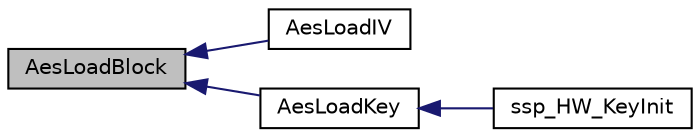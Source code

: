 digraph "AesLoadBlock"
{
  edge [fontname="Helvetica",fontsize="10",labelfontname="Helvetica",labelfontsize="10"];
  node [fontname="Helvetica",fontsize="10",shape=record];
  rankdir="LR";
  Node1 [label="AesLoadBlock",height=0.2,width=0.4,color="black", fillcolor="grey75", style="filled" fontcolor="black"];
  Node1 -> Node2 [dir="back",color="midnightblue",fontsize="10",style="solid",fontname="Helvetica"];
  Node2 [label="AesLoadIV",height=0.2,width=0.4,color="black", fillcolor="white", style="filled",URL="$_projects_2ble_2util_2_u_b_l_2soc__8051_2usb__msd_2hal_2hal__aes_8h.html#a369098e7d6d36581e1d0489c81e42990"];
  Node1 -> Node3 [dir="back",color="midnightblue",fontsize="10",style="solid",fontname="Helvetica"];
  Node3 [label="AesLoadKey",height=0.2,width=0.4,color="black", fillcolor="white", style="filled",URL="$_projects_2ble_2util_2_u_b_l_2soc__8051_2usb__msd_2hal_2hal__aes_8h.html#a81132764e203709b8366b2b559ea84f7"];
  Node3 -> Node4 [dir="back",color="midnightblue",fontsize="10",style="solid",fontname="Helvetica"];
  Node4 [label="ssp_HW_KeyInit",height=0.2,width=0.4,color="black", fillcolor="white", style="filled",URL="$_projects_2ble_2util_2_u_b_l_2soc__8051_2usb__msd_2hal_2hal__aes_8h.html#af404dea1c17baffd17841420a88fc29d"];
}
